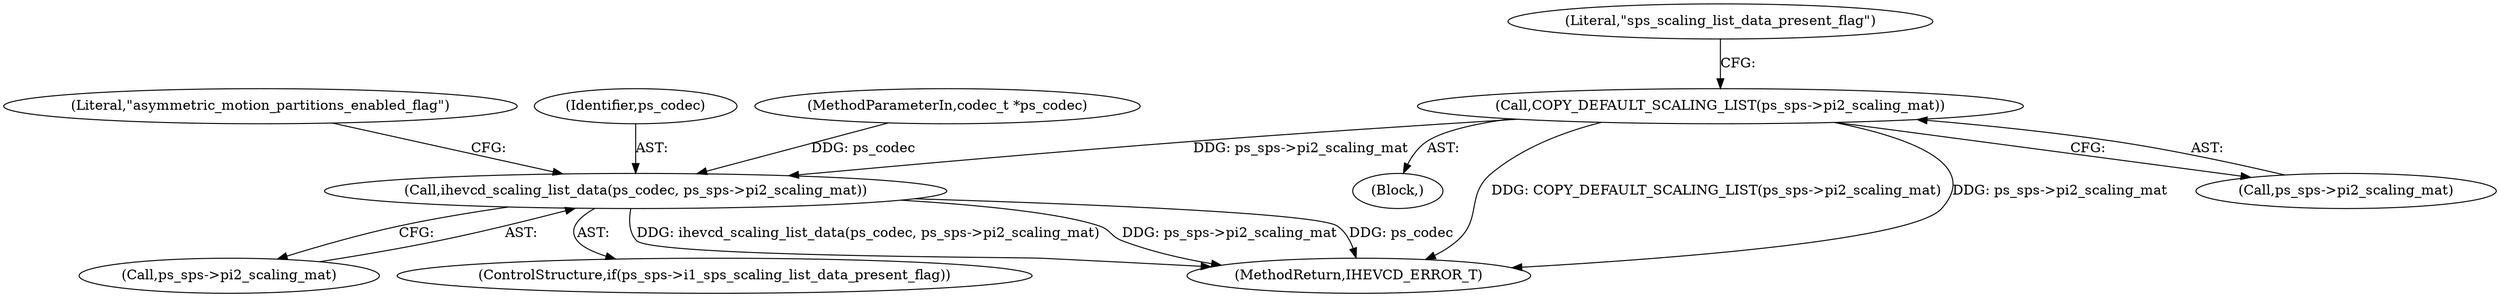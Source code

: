 digraph "0_Android_45c97f878bee15cd97262fe7f57ecea71990fed7@pointer" {
"1000724" [label="(Call,COPY_DEFAULT_SCALING_LIST(ps_sps->pi2_scaling_mat))"];
"1000742" [label="(Call,ihevcd_scaling_list_data(ps_codec, ps_sps->pi2_scaling_mat))"];
"1000744" [label="(Call,ps_sps->pi2_scaling_mat)"];
"1000723" [label="(Block,)"];
"1000754" [label="(Literal,\"asymmetric_motion_partitions_enabled_flag\")"];
"1000738" [label="(ControlStructure,if(ps_sps->i1_sps_scaling_list_data_present_flag))"];
"1000743" [label="(Identifier,ps_codec)"];
"1001319" [label="(MethodReturn,IHEVCD_ERROR_T)"];
"1000725" [label="(Call,ps_sps->pi2_scaling_mat)"];
"1000724" [label="(Call,COPY_DEFAULT_SCALING_LIST(ps_sps->pi2_scaling_mat))"];
"1000742" [label="(Call,ihevcd_scaling_list_data(ps_codec, ps_sps->pi2_scaling_mat))"];
"1000729" [label="(Literal,\"sps_scaling_list_data_present_flag\")"];
"1000107" [label="(MethodParameterIn,codec_t *ps_codec)"];
"1000724" -> "1000723"  [label="AST: "];
"1000724" -> "1000725"  [label="CFG: "];
"1000725" -> "1000724"  [label="AST: "];
"1000729" -> "1000724"  [label="CFG: "];
"1000724" -> "1001319"  [label="DDG: COPY_DEFAULT_SCALING_LIST(ps_sps->pi2_scaling_mat)"];
"1000724" -> "1001319"  [label="DDG: ps_sps->pi2_scaling_mat"];
"1000724" -> "1000742"  [label="DDG: ps_sps->pi2_scaling_mat"];
"1000742" -> "1000738"  [label="AST: "];
"1000742" -> "1000744"  [label="CFG: "];
"1000743" -> "1000742"  [label="AST: "];
"1000744" -> "1000742"  [label="AST: "];
"1000754" -> "1000742"  [label="CFG: "];
"1000742" -> "1001319"  [label="DDG: ihevcd_scaling_list_data(ps_codec, ps_sps->pi2_scaling_mat)"];
"1000742" -> "1001319"  [label="DDG: ps_sps->pi2_scaling_mat"];
"1000742" -> "1001319"  [label="DDG: ps_codec"];
"1000107" -> "1000742"  [label="DDG: ps_codec"];
}
